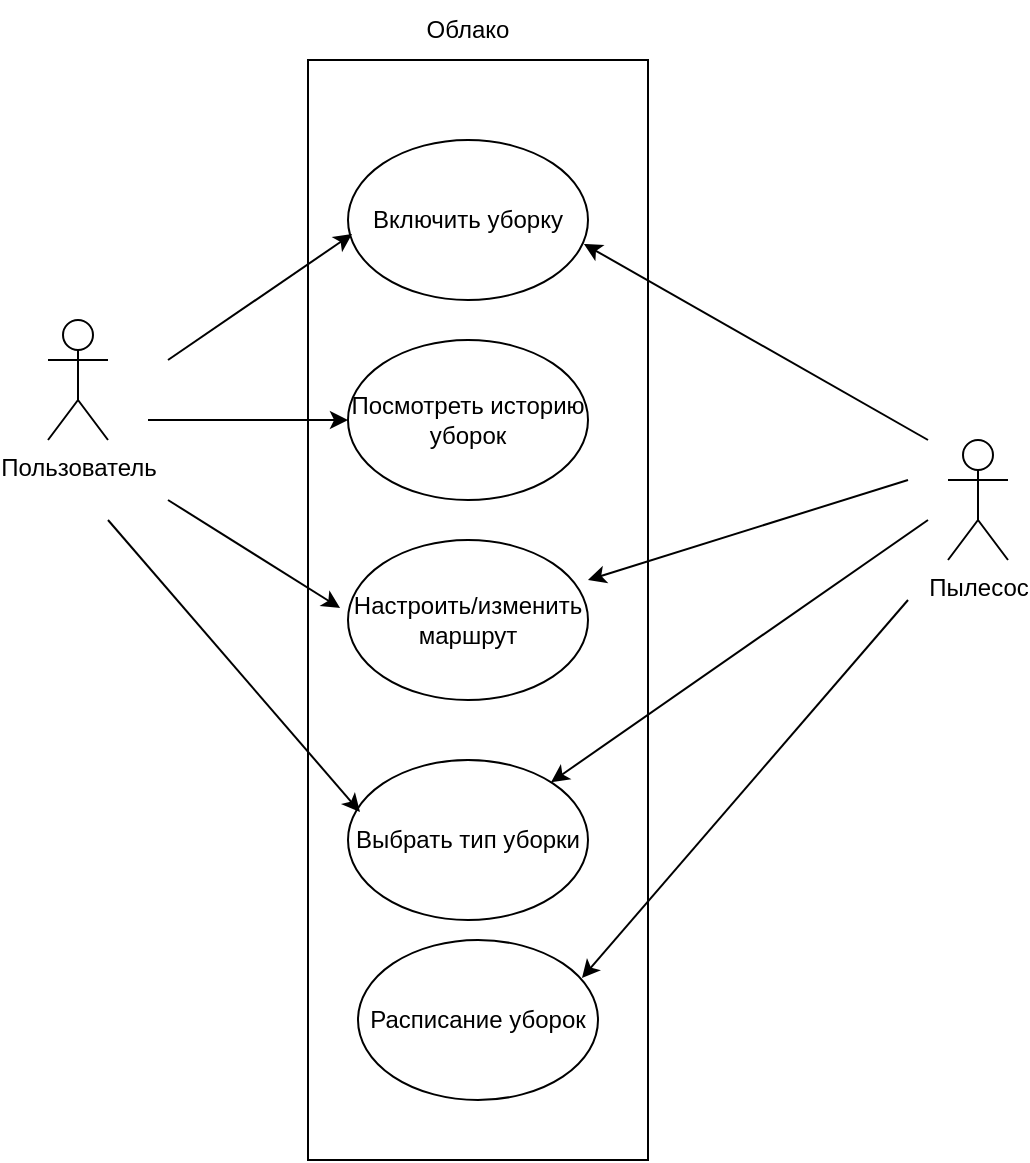 <mxfile version="20.4.1" type="device"><diagram id="C7155WEpHUcfU2QF9bQE" name="Страница 1"><mxGraphModel dx="794" dy="437" grid="1" gridSize="10" guides="1" tooltips="1" connect="1" arrows="1" fold="1" page="1" pageScale="1" pageWidth="827" pageHeight="1169" math="0" shadow="0"><root><mxCell id="0"/><mxCell id="1" parent="0"/><mxCell id="1sJHivMDS0aKpGwmARWA-15" value="" style="rounded=0;whiteSpace=wrap;html=1;" parent="1" vertex="1"><mxGeometry x="290" y="60" width="170" height="550" as="geometry"/></mxCell><mxCell id="1sJHivMDS0aKpGwmARWA-1" value="Пользователь" style="shape=umlActor;verticalLabelPosition=bottom;verticalAlign=top;html=1;outlineConnect=0;" parent="1" vertex="1"><mxGeometry x="160" y="190" width="30" height="60" as="geometry"/></mxCell><mxCell id="1sJHivMDS0aKpGwmARWA-2" value="Включить уборку" style="ellipse;whiteSpace=wrap;html=1;" parent="1" vertex="1"><mxGeometry x="310" y="100" width="120" height="80" as="geometry"/></mxCell><mxCell id="1sJHivMDS0aKpGwmARWA-4" value="Посмотреть историю уборок" style="ellipse;whiteSpace=wrap;html=1;" parent="1" vertex="1"><mxGeometry x="310" y="200" width="120" height="80" as="geometry"/></mxCell><mxCell id="1sJHivMDS0aKpGwmARWA-5" value="Настроить/изменить маршрут" style="ellipse;whiteSpace=wrap;html=1;" parent="1" vertex="1"><mxGeometry x="310" y="300" width="120" height="80" as="geometry"/></mxCell><mxCell id="1sJHivMDS0aKpGwmARWA-6" value="" style="endArrow=classic;html=1;rounded=0;entryX=0.017;entryY=0.588;entryDx=0;entryDy=0;entryPerimeter=0;" parent="1" target="1sJHivMDS0aKpGwmARWA-2" edge="1"><mxGeometry width="50" height="50" relative="1" as="geometry"><mxPoint x="220" y="210" as="sourcePoint"/><mxPoint x="260" y="160" as="targetPoint"/></mxGeometry></mxCell><mxCell id="1sJHivMDS0aKpGwmARWA-9" value="" style="endArrow=classic;html=1;rounded=0;entryX=0;entryY=0.5;entryDx=0;entryDy=0;" parent="1" target="1sJHivMDS0aKpGwmARWA-4" edge="1"><mxGeometry width="50" height="50" relative="1" as="geometry"><mxPoint x="210" y="240" as="sourcePoint"/><mxPoint x="290" y="260" as="targetPoint"/></mxGeometry></mxCell><mxCell id="1sJHivMDS0aKpGwmARWA-10" value="" style="endArrow=classic;html=1;rounded=0;entryX=-0.033;entryY=0.425;entryDx=0;entryDy=0;entryPerimeter=0;" parent="1" target="1sJHivMDS0aKpGwmARWA-5" edge="1"><mxGeometry width="50" height="50" relative="1" as="geometry"><mxPoint x="220" y="280" as="sourcePoint"/><mxPoint x="270" y="340" as="targetPoint"/></mxGeometry></mxCell><mxCell id="1sJHivMDS0aKpGwmARWA-11" value="Выбрать тип уборки" style="ellipse;whiteSpace=wrap;html=1;" parent="1" vertex="1"><mxGeometry x="310" y="410" width="120" height="80" as="geometry"/></mxCell><mxCell id="1sJHivMDS0aKpGwmARWA-12" value="" style="endArrow=classic;html=1;rounded=0;entryX=0.05;entryY=0.325;entryDx=0;entryDy=0;entryPerimeter=0;" parent="1" target="1sJHivMDS0aKpGwmARWA-11" edge="1"><mxGeometry width="50" height="50" relative="1" as="geometry"><mxPoint x="190" y="290" as="sourcePoint"/><mxPoint x="180" y="380" as="targetPoint"/></mxGeometry></mxCell><mxCell id="1sJHivMDS0aKpGwmARWA-18" value="Облако" style="text;html=1;strokeColor=none;fillColor=none;align=center;verticalAlign=middle;whiteSpace=wrap;rounded=0;" parent="1" vertex="1"><mxGeometry x="340" y="30" width="60" height="30" as="geometry"/></mxCell><mxCell id="1sJHivMDS0aKpGwmARWA-26" value="Расписание уборок" style="ellipse;whiteSpace=wrap;html=1;" parent="1" vertex="1"><mxGeometry x="315" y="500" width="120" height="80" as="geometry"/></mxCell><mxCell id="1sJHivMDS0aKpGwmARWA-27" value="Пылесос" style="shape=umlActor;verticalLabelPosition=bottom;verticalAlign=top;html=1;outlineConnect=0;" parent="1" vertex="1"><mxGeometry x="610" y="250" width="30" height="60" as="geometry"/></mxCell><mxCell id="1sJHivMDS0aKpGwmARWA-28" value="" style="endArrow=classic;html=1;rounded=0;entryX=0.983;entryY=0.65;entryDx=0;entryDy=0;entryPerimeter=0;" parent="1" edge="1" target="1sJHivMDS0aKpGwmARWA-2"><mxGeometry width="50" height="50" relative="1" as="geometry"><mxPoint x="600" y="250" as="sourcePoint"/><mxPoint x="590" y="230" as="targetPoint"/></mxGeometry></mxCell><mxCell id="1sJHivMDS0aKpGwmARWA-29" value="" style="endArrow=classic;html=1;rounded=0;entryX=0.933;entryY=0.238;entryDx=0;entryDy=0;entryPerimeter=0;" parent="1" edge="1" target="1sJHivMDS0aKpGwmARWA-26"><mxGeometry width="50" height="50" relative="1" as="geometry"><mxPoint x="590" y="330" as="sourcePoint"/><mxPoint x="610" y="300" as="targetPoint"/></mxGeometry></mxCell><mxCell id="1sJHivMDS0aKpGwmARWA-30" value="" style="endArrow=classic;html=1;rounded=0;entryX=1;entryY=0.25;entryDx=0;entryDy=0;entryPerimeter=0;" parent="1" edge="1" target="1sJHivMDS0aKpGwmARWA-5"><mxGeometry width="50" height="50" relative="1" as="geometry"><mxPoint x="590" y="270" as="sourcePoint"/><mxPoint x="590" y="290" as="targetPoint"/></mxGeometry></mxCell><mxCell id="1sJHivMDS0aKpGwmARWA-31" value="" style="endArrow=classic;html=1;rounded=0;" parent="1" edge="1" target="1sJHivMDS0aKpGwmARWA-11"><mxGeometry width="50" height="50" relative="1" as="geometry"><mxPoint x="600" y="290" as="sourcePoint"/><mxPoint x="590" y="310" as="targetPoint"/></mxGeometry></mxCell></root></mxGraphModel></diagram></mxfile>